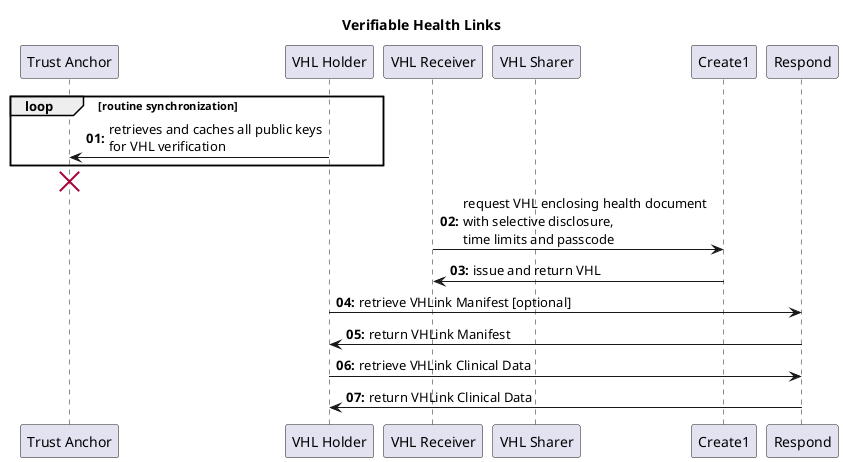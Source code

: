@startuml
skinparam svgDimensionStyle false

title Verifiable Health Links


participant "Trust Anchor" as TA
participant "VHL Holder" as Consume
participant "VHL Receiver" as Request
participant "VHL Sharer" as Sharer

autonumber "<b>00:</b>"


loop routine synchronization 
  Consume -> TA : retrieves and caches all public keys\nfor VHL verification
end
destroy TA

Request -> Create1  : request VHL enclosing health document\nwith selective disclosure,\ntime limits and passcode
Create1 -> Request : issue and return VHL

Consume -> Respond : retrieve VHLink Manifest [optional]
Respond -> Consume : return VHLink Manifest

Consume -> Respond : retrieve VHLink Clinical Data
Respond -> Consume : return VHLink Clinical Data




@enduml
